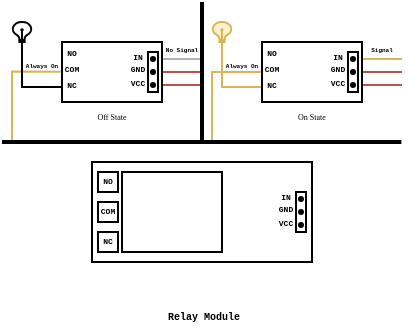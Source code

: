 <mxfile version="14.6.13" type="device"><diagram id="KyScANH4_LyC413uXvUD" name="Page-1"><mxGraphModel dx="302" dy="268" grid="1" gridSize="10" guides="1" tooltips="1" connect="1" arrows="1" fold="1" page="1" pageScale="1" pageWidth="200" pageHeight="200" math="0" shadow="0"><root><mxCell id="0"/><mxCell id="1" parent="0"/><mxCell id="dbmxGuqTeOE6AyYYhT4H-23" style="edgeStyle=orthogonalEdgeStyle;rounded=0;orthogonalLoop=1;jettySize=auto;html=1;exitX=0.971;exitY=1.117;exitDx=0;exitDy=0;endArrow=none;endFill=0;fillColor=#fff2cc;strokeColor=#d6b656;endSize=6;exitPerimeter=0;fontStyle=1" edge="1" parent="1"><mxGeometry relative="1" as="geometry"><mxPoint x="5" y="69.83" as="targetPoint"/><mxPoint x="29.42" y="34.83" as="sourcePoint"/><Array as="points"><mxPoint x="5" y="34.83"/></Array></mxGeometry></mxCell><mxCell id="__mafJRLsQZjsiswpQaa-36" value="&lt;font face=&quot;Courier New&quot; size=&quot;1&quot;&gt;&lt;b style=&quot;font-size: 3px&quot;&gt;Always On&lt;/b&gt;&lt;/font&gt;" style="text;html=1;strokeColor=none;fillColor=none;align=center;verticalAlign=middle;whiteSpace=wrap;rounded=0;" parent="1" vertex="1"><mxGeometry x="10" y="23.83" width="20" height="10" as="geometry"/></mxCell><mxCell id="__mafJRLsQZjsiswpQaa-47" value="&lt;font face=&quot;Courier New&quot; size=&quot;1&quot;&gt;&lt;b style=&quot;font-size: 3px&quot;&gt;Always On&lt;/b&gt;&lt;/font&gt;" style="text;html=1;strokeColor=none;fillColor=none;align=center;verticalAlign=middle;whiteSpace=wrap;rounded=0;" parent="1" vertex="1"><mxGeometry x="110" y="23.83" width="20" height="10" as="geometry"/></mxCell><mxCell id="__mafJRLsQZjsiswpQaa-46" value="&lt;font face=&quot;Courier New&quot; size=&quot;1&quot;&gt;&lt;b style=&quot;font-size: 3px&quot;&gt;Signal&lt;/b&gt;&lt;/font&gt;" style="text;html=1;strokeColor=none;fillColor=none;align=center;verticalAlign=middle;whiteSpace=wrap;rounded=0;" parent="1" vertex="1"><mxGeometry x="180" y="16.11" width="20" height="10" as="geometry"/></mxCell><mxCell id="__mafJRLsQZjsiswpQaa-35" value="&lt;font face=&quot;Courier New&quot; size=&quot;1&quot;&gt;&lt;b style=&quot;font-size: 3px&quot;&gt;No Signal&lt;/b&gt;&lt;/font&gt;" style="text;html=1;strokeColor=none;fillColor=none;align=center;verticalAlign=middle;whiteSpace=wrap;rounded=0;" parent="1" vertex="1"><mxGeometry x="80" y="16.11" width="20" height="10" as="geometry"/></mxCell><mxCell id="__mafJRLsQZjsiswpQaa-1" value="" style="rounded=0;whiteSpace=wrap;html=1;" parent="1" vertex="1"><mxGeometry x="45" y="80" width="110" height="50" as="geometry"/></mxCell><mxCell id="__mafJRLsQZjsiswpQaa-2" value="" style="rounded=0;whiteSpace=wrap;html=1;" parent="1" vertex="1"><mxGeometry x="60" y="85" width="50" height="40" as="geometry"/></mxCell><mxCell id="__mafJRLsQZjsiswpQaa-3" value="" style="rounded=0;whiteSpace=wrap;html=1;" parent="1" vertex="1"><mxGeometry x="48" y="85" width="10" height="10" as="geometry"/></mxCell><mxCell id="__mafJRLsQZjsiswpQaa-4" value="" style="rounded=0;whiteSpace=wrap;html=1;" parent="1" vertex="1"><mxGeometry x="48" y="100" width="10" height="10" as="geometry"/></mxCell><mxCell id="__mafJRLsQZjsiswpQaa-5" value="" style="rounded=0;whiteSpace=wrap;html=1;" parent="1" vertex="1"><mxGeometry x="48" y="115" width="10" height="10" as="geometry"/></mxCell><mxCell id="__mafJRLsQZjsiswpQaa-7" value="&lt;font style=&quot;font-size: 4px&quot; face=&quot;Courier New&quot;&gt;&lt;b&gt;NO&lt;/b&gt;&lt;/font&gt;" style="text;html=1;strokeColor=none;fillColor=none;align=center;verticalAlign=middle;whiteSpace=wrap;rounded=0;" parent="1" vertex="1"><mxGeometry x="53" y="82" height="10" as="geometry"/></mxCell><mxCell id="__mafJRLsQZjsiswpQaa-8" value="&lt;font style=&quot;font-size: 4px&quot; face=&quot;Courier New&quot;&gt;&lt;b&gt;COM&lt;/b&gt;&lt;/font&gt;" style="text;html=1;strokeColor=none;fillColor=none;align=center;verticalAlign=middle;whiteSpace=wrap;rounded=0;" parent="1" vertex="1"><mxGeometry x="53" y="100" height="3" as="geometry"/></mxCell><mxCell id="__mafJRLsQZjsiswpQaa-9" value="&lt;font style=&quot;font-size: 4px&quot; face=&quot;Courier New&quot;&gt;&lt;b&gt;NC&lt;/b&gt;&lt;/font&gt;" style="text;html=1;strokeColor=none;fillColor=none;align=center;verticalAlign=middle;whiteSpace=wrap;rounded=0;" parent="1" vertex="1"><mxGeometry x="53" y="115" height="3" as="geometry"/></mxCell><mxCell id="__mafJRLsQZjsiswpQaa-10" value="" style="rounded=0;whiteSpace=wrap;html=1;" parent="1" vertex="1"><mxGeometry x="147" y="95" width="5" height="20" as="geometry"/></mxCell><mxCell id="__mafJRLsQZjsiswpQaa-12" value="" style="ellipse;whiteSpace=wrap;html=1;aspect=fixed;strokeColor=none;fillColor=#000000;" parent="1" vertex="1"><mxGeometry x="148" y="97" width="3" height="3" as="geometry"/></mxCell><mxCell id="__mafJRLsQZjsiswpQaa-13" value="" style="ellipse;whiteSpace=wrap;html=1;aspect=fixed;strokeColor=none;fillColor=#000000;" parent="1" vertex="1"><mxGeometry x="148" y="103.5" width="3" height="3" as="geometry"/></mxCell><mxCell id="__mafJRLsQZjsiswpQaa-14" value="" style="ellipse;whiteSpace=wrap;html=1;aspect=fixed;strokeColor=none;fillColor=#000000;" parent="1" vertex="1"><mxGeometry x="148" y="110" width="3" height="3" as="geometry"/></mxCell><mxCell id="__mafJRLsQZjsiswpQaa-15" value="&lt;font face=&quot;Courier New&quot; style=&quot;font-size: 4px&quot;&gt;&lt;b&gt;VCC&lt;/b&gt;&lt;/font&gt;" style="text;html=1;strokeColor=none;fillColor=none;align=center;verticalAlign=middle;whiteSpace=wrap;rounded=0;" parent="1" vertex="1"><mxGeometry x="137" y="103" width="10" height="10" as="geometry"/></mxCell><mxCell id="__mafJRLsQZjsiswpQaa-16" value="&lt;font face=&quot;Courier New&quot; style=&quot;font-size: 4px&quot;&gt;&lt;b&gt;GND&lt;/b&gt;&lt;/font&gt;" style="text;html=1;strokeColor=none;fillColor=none;align=center;verticalAlign=middle;whiteSpace=wrap;rounded=0;" parent="1" vertex="1"><mxGeometry x="137" y="95.5" width="10" height="10" as="geometry"/></mxCell><mxCell id="__mafJRLsQZjsiswpQaa-17" value="&lt;font face=&quot;Courier New&quot; style=&quot;font-size: 4px&quot;&gt;&lt;b&gt;IN&lt;/b&gt;&lt;/font&gt;" style="text;html=1;strokeColor=none;fillColor=none;align=center;verticalAlign=middle;whiteSpace=wrap;rounded=0;" parent="1" vertex="1"><mxGeometry x="137" y="90" width="10" height="10" as="geometry"/></mxCell><mxCell id="__mafJRLsQZjsiswpQaa-27" style="edgeStyle=orthogonalEdgeStyle;rounded=0;orthogonalLoop=1;jettySize=auto;html=1;exitX=0;exitY=0.75;exitDx=0;exitDy=0;endArrow=none;endFill=0;" parent="1" source="__mafJRLsQZjsiswpQaa-19" edge="1"><mxGeometry relative="1" as="geometry"><mxPoint x="10" y="20" as="targetPoint"/></mxGeometry></mxCell><mxCell id="__mafJRLsQZjsiswpQaa-28" style="edgeStyle=orthogonalEdgeStyle;rounded=0;orthogonalLoop=1;jettySize=auto;html=1;exitX=1;exitY=0.25;exitDx=0;exitDy=0;endArrow=none;endFill=0;strokeColor=#B3B3B3;" parent="1" edge="1"><mxGeometry relative="1" as="geometry"><mxPoint x="100" y="28.45" as="targetPoint"/><mxPoint x="80" y="28.5" as="sourcePoint"/></mxGeometry></mxCell><mxCell id="__mafJRLsQZjsiswpQaa-31" style="edgeStyle=orthogonalEdgeStyle;rounded=0;orthogonalLoop=1;jettySize=auto;html=1;exitX=1;exitY=0.5;exitDx=0;exitDy=0;endArrow=none;endFill=0;fillColor=#f8cecc;strokeColor=#b85450;" parent="1" source="__mafJRLsQZjsiswpQaa-19" edge="1"><mxGeometry relative="1" as="geometry"><mxPoint x="100" y="34.966" as="targetPoint"/></mxGeometry></mxCell><mxCell id="__mafJRLsQZjsiswpQaa-32" style="edgeStyle=orthogonalEdgeStyle;rounded=0;orthogonalLoop=1;jettySize=auto;html=1;exitX=1;exitY=0.75;exitDx=0;exitDy=0;endArrow=none;endFill=0;fillColor=#f8cecc;strokeColor=#b85450;" parent="1" edge="1"><mxGeometry relative="1" as="geometry"><mxPoint x="100" y="41.483" as="targetPoint"/><mxPoint x="80" y="41.5" as="sourcePoint"/></mxGeometry></mxCell><mxCell id="__mafJRLsQZjsiswpQaa-19" value="" style="rounded=0;whiteSpace=wrap;html=1;" parent="1" vertex="1"><mxGeometry x="30" y="20" width="50" height="30" as="geometry"/></mxCell><mxCell id="__mafJRLsQZjsiswpQaa-22" value="&lt;font style=&quot;font-size: 4px&quot; face=&quot;Courier New&quot;&gt;&lt;b&gt;NO&lt;/b&gt;&lt;/font&gt;" style="text;html=1;strokeColor=none;fillColor=none;align=center;verticalAlign=middle;whiteSpace=wrap;rounded=0;" parent="1" vertex="1"><mxGeometry x="35" y="20" height="6.111" as="geometry"/></mxCell><mxCell id="__mafJRLsQZjsiswpQaa-23" value="&lt;font style=&quot;font-size: 4px&quot; face=&quot;Courier New&quot;&gt;&lt;b&gt;COM&lt;/b&gt;&lt;/font&gt;" style="text;html=1;strokeColor=none;fillColor=none;align=center;verticalAlign=middle;whiteSpace=wrap;rounded=0;" parent="1" vertex="1"><mxGeometry x="35" y="30" height="1.833" as="geometry"/></mxCell><mxCell id="__mafJRLsQZjsiswpQaa-24" value="&lt;font style=&quot;font-size: 4px&quot; face=&quot;Courier New&quot;&gt;&lt;b&gt;NC&lt;/b&gt;&lt;/font&gt;" style="text;html=1;strokeColor=none;fillColor=none;align=center;verticalAlign=middle;whiteSpace=wrap;rounded=0;" parent="1" vertex="1"><mxGeometry x="35" y="38.167" height="1.833" as="geometry"/></mxCell><mxCell id="__mafJRLsQZjsiswpQaa-37" style="edgeStyle=orthogonalEdgeStyle;rounded=0;orthogonalLoop=1;jettySize=auto;html=1;exitX=0.971;exitY=1.117;exitDx=0;exitDy=0;endArrow=none;endFill=0;fillColor=#fff2cc;strokeColor=#d6b656;endSize=6;exitPerimeter=0;" parent="1" source="__mafJRLsQZjsiswpQaa-47" edge="1"><mxGeometry relative="1" as="geometry"><mxPoint x="105" y="70" as="targetPoint"/><mxPoint x="125" y="35" as="sourcePoint"/><Array as="points"><mxPoint x="105" y="35"/></Array></mxGeometry></mxCell><mxCell id="__mafJRLsQZjsiswpQaa-38" style="edgeStyle=orthogonalEdgeStyle;rounded=0;orthogonalLoop=1;jettySize=auto;html=1;exitX=0;exitY=0.75;exitDx=0;exitDy=0;endArrow=none;endFill=0;fillColor=#fff2cc;strokeColor=#d6b656;" parent="1" source="__mafJRLsQZjsiswpQaa-42" edge="1"><mxGeometry relative="1" as="geometry"><mxPoint x="110" y="20" as="targetPoint"/></mxGeometry></mxCell><mxCell id="__mafJRLsQZjsiswpQaa-39" style="edgeStyle=orthogonalEdgeStyle;rounded=0;orthogonalLoop=1;jettySize=auto;html=1;exitX=1;exitY=0.25;exitDx=0;exitDy=0;endArrow=none;endFill=0;strokeColor=#d6b656;fillColor=#fff2cc;" parent="1" edge="1"><mxGeometry relative="1" as="geometry"><mxPoint x="200" y="28.45" as="targetPoint"/><mxPoint x="180.0" y="28.5" as="sourcePoint"/></mxGeometry></mxCell><mxCell id="__mafJRLsQZjsiswpQaa-40" style="edgeStyle=orthogonalEdgeStyle;rounded=0;orthogonalLoop=1;jettySize=auto;html=1;exitX=1;exitY=0.5;exitDx=0;exitDy=0;endArrow=none;endFill=0;fillColor=#f8cecc;strokeColor=#b85450;" parent="1" source="__mafJRLsQZjsiswpQaa-42" edge="1"><mxGeometry relative="1" as="geometry"><mxPoint x="200" y="34.966" as="targetPoint"/></mxGeometry></mxCell><mxCell id="__mafJRLsQZjsiswpQaa-41" style="edgeStyle=orthogonalEdgeStyle;rounded=0;orthogonalLoop=1;jettySize=auto;html=1;exitX=1;exitY=0.75;exitDx=0;exitDy=0;endArrow=none;endFill=0;fillColor=#f8cecc;strokeColor=#b85450;" parent="1" edge="1"><mxGeometry relative="1" as="geometry"><mxPoint x="200" y="41.483" as="targetPoint"/><mxPoint x="180" y="41.5" as="sourcePoint"/></mxGeometry></mxCell><mxCell id="__mafJRLsQZjsiswpQaa-42" value="" style="rounded=0;whiteSpace=wrap;html=1;" parent="1" vertex="1"><mxGeometry x="130" y="20" width="50" height="30" as="geometry"/></mxCell><mxCell id="__mafJRLsQZjsiswpQaa-43" value="&lt;font style=&quot;font-size: 4px&quot; face=&quot;Courier New&quot;&gt;&lt;b&gt;NO&lt;/b&gt;&lt;/font&gt;" style="text;html=1;strokeColor=none;fillColor=none;align=center;verticalAlign=middle;whiteSpace=wrap;rounded=0;" parent="1" vertex="1"><mxGeometry x="135" y="20" height="6.111" as="geometry"/></mxCell><mxCell id="__mafJRLsQZjsiswpQaa-44" value="&lt;font style=&quot;font-size: 4px&quot; face=&quot;Courier New&quot;&gt;&lt;b&gt;COM&lt;/b&gt;&lt;/font&gt;" style="text;html=1;strokeColor=none;fillColor=none;align=center;verticalAlign=middle;whiteSpace=wrap;rounded=0;" parent="1" vertex="1"><mxGeometry x="135" y="30" height="1.833" as="geometry"/></mxCell><mxCell id="__mafJRLsQZjsiswpQaa-45" value="&lt;font style=&quot;font-size: 4px&quot; face=&quot;Courier New&quot;&gt;&lt;b&gt;NC&lt;/b&gt;&lt;/font&gt;" style="text;html=1;strokeColor=none;fillColor=none;align=center;verticalAlign=middle;whiteSpace=wrap;rounded=0;" parent="1" vertex="1"><mxGeometry x="135" y="38.167" height="1.833" as="geometry"/></mxCell><mxCell id="__mafJRLsQZjsiswpQaa-48" value="" style="endArrow=none;html=1;strokeWidth=2;" parent="1" edge="1"><mxGeometry width="50" height="50" relative="1" as="geometry"><mxPoint x="100" y="70" as="sourcePoint"/><mxPoint x="100" y="0.01" as="targetPoint"/></mxGeometry></mxCell><mxCell id="__mafJRLsQZjsiswpQaa-50" value="" style="endArrow=none;html=1;strokeWidth=2;" parent="1" edge="1"><mxGeometry width="50" height="50" relative="1" as="geometry"><mxPoint x="199.7" y="70" as="sourcePoint"/><mxPoint x="100" y="70" as="targetPoint"/></mxGeometry></mxCell><mxCell id="__mafJRLsQZjsiswpQaa-51" value="" style="endArrow=none;html=1;strokeWidth=2;" parent="1" edge="1"><mxGeometry width="50" height="50" relative="1" as="geometry"><mxPoint x="100.7" y="70" as="sourcePoint"/><mxPoint x="0.001" y="70" as="targetPoint"/></mxGeometry></mxCell><mxCell id="__mafJRLsQZjsiswpQaa-53" value="&lt;font face=&quot;Courier New&quot; style=&quot;font-size: 5px ; line-height: 0%&quot;&gt;&lt;b&gt;Relay Module&lt;/b&gt;&lt;/font&gt;" style="text;html=1;strokeColor=none;fillColor=none;align=center;verticalAlign=middle;whiteSpace=wrap;rounded=0;" parent="1" vertex="1"><mxGeometry x="51" y="150" width="100" height="10" as="geometry"/></mxCell><mxCell id="dbmxGuqTeOE6AyYYhT4H-8" value="" style="group" vertex="1" connectable="0" parent="1"><mxGeometry x="63" y="20" width="15" height="25" as="geometry"/></mxCell><mxCell id="dbmxGuqTeOE6AyYYhT4H-1" value="" style="rounded=0;whiteSpace=wrap;html=1;" vertex="1" parent="dbmxGuqTeOE6AyYYhT4H-8"><mxGeometry x="10" y="5" width="5" height="20" as="geometry"/></mxCell><mxCell id="dbmxGuqTeOE6AyYYhT4H-2" value="" style="ellipse;whiteSpace=wrap;html=1;aspect=fixed;strokeColor=none;fillColor=#000000;" vertex="1" parent="dbmxGuqTeOE6AyYYhT4H-8"><mxGeometry x="11" y="7" width="3" height="3" as="geometry"/></mxCell><mxCell id="dbmxGuqTeOE6AyYYhT4H-3" value="" style="ellipse;whiteSpace=wrap;html=1;aspect=fixed;strokeColor=none;fillColor=#000000;" vertex="1" parent="dbmxGuqTeOE6AyYYhT4H-8"><mxGeometry x="11" y="13.5" width="3" height="3" as="geometry"/></mxCell><mxCell id="dbmxGuqTeOE6AyYYhT4H-4" value="" style="ellipse;whiteSpace=wrap;html=1;aspect=fixed;strokeColor=none;fillColor=#000000;" vertex="1" parent="dbmxGuqTeOE6AyYYhT4H-8"><mxGeometry x="11" y="20" width="3" height="3" as="geometry"/></mxCell><mxCell id="dbmxGuqTeOE6AyYYhT4H-5" value="&lt;font face=&quot;Courier New&quot; style=&quot;font-size: 4px&quot;&gt;&lt;b&gt;VCC&lt;/b&gt;&lt;/font&gt;" style="text;html=1;strokeColor=none;fillColor=none;align=center;verticalAlign=middle;whiteSpace=wrap;rounded=0;" vertex="1" parent="dbmxGuqTeOE6AyYYhT4H-8"><mxGeometry y="13" width="10" height="10" as="geometry"/></mxCell><mxCell id="dbmxGuqTeOE6AyYYhT4H-6" value="&lt;font face=&quot;Courier New&quot; style=&quot;font-size: 4px&quot;&gt;&lt;b&gt;GND&lt;/b&gt;&lt;/font&gt;" style="text;html=1;strokeColor=none;fillColor=none;align=center;verticalAlign=middle;whiteSpace=wrap;rounded=0;" vertex="1" parent="dbmxGuqTeOE6AyYYhT4H-8"><mxGeometry y="5.5" width="10" height="10" as="geometry"/></mxCell><mxCell id="dbmxGuqTeOE6AyYYhT4H-7" value="&lt;font face=&quot;Courier New&quot; style=&quot;font-size: 4px&quot;&gt;&lt;b&gt;IN&lt;/b&gt;&lt;/font&gt;" style="text;html=1;strokeColor=none;fillColor=none;align=center;verticalAlign=middle;whiteSpace=wrap;rounded=0;" vertex="1" parent="dbmxGuqTeOE6AyYYhT4H-8"><mxGeometry width="10" height="10" as="geometry"/></mxCell><mxCell id="dbmxGuqTeOE6AyYYhT4H-17" value="" style="group" vertex="1" connectable="0" parent="1"><mxGeometry x="163" y="20" width="15" height="25" as="geometry"/></mxCell><mxCell id="dbmxGuqTeOE6AyYYhT4H-9" value="" style="rounded=0;whiteSpace=wrap;html=1;" vertex="1" parent="dbmxGuqTeOE6AyYYhT4H-17"><mxGeometry x="10" y="5" width="5" height="20" as="geometry"/></mxCell><mxCell id="dbmxGuqTeOE6AyYYhT4H-10" value="" style="ellipse;whiteSpace=wrap;html=1;aspect=fixed;strokeColor=none;fillColor=#000000;" vertex="1" parent="dbmxGuqTeOE6AyYYhT4H-17"><mxGeometry x="11" y="7" width="3" height="3" as="geometry"/></mxCell><mxCell id="dbmxGuqTeOE6AyYYhT4H-11" value="" style="ellipse;whiteSpace=wrap;html=1;aspect=fixed;strokeColor=none;fillColor=#000000;" vertex="1" parent="dbmxGuqTeOE6AyYYhT4H-17"><mxGeometry x="11" y="13.5" width="3" height="3" as="geometry"/></mxCell><mxCell id="dbmxGuqTeOE6AyYYhT4H-12" value="" style="ellipse;whiteSpace=wrap;html=1;aspect=fixed;strokeColor=none;fillColor=#000000;" vertex="1" parent="dbmxGuqTeOE6AyYYhT4H-17"><mxGeometry x="11" y="20" width="3" height="3" as="geometry"/></mxCell><mxCell id="dbmxGuqTeOE6AyYYhT4H-13" value="&lt;font face=&quot;Courier New&quot; style=&quot;font-size: 4px&quot;&gt;&lt;b&gt;VCC&lt;/b&gt;&lt;/font&gt;" style="text;html=1;strokeColor=none;fillColor=none;align=center;verticalAlign=middle;whiteSpace=wrap;rounded=0;" vertex="1" parent="dbmxGuqTeOE6AyYYhT4H-17"><mxGeometry y="13" width="10" height="10" as="geometry"/></mxCell><mxCell id="dbmxGuqTeOE6AyYYhT4H-14" value="&lt;font face=&quot;Courier New&quot; style=&quot;font-size: 4px&quot;&gt;&lt;b&gt;GND&lt;/b&gt;&lt;/font&gt;" style="text;html=1;strokeColor=none;fillColor=none;align=center;verticalAlign=middle;whiteSpace=wrap;rounded=0;" vertex="1" parent="dbmxGuqTeOE6AyYYhT4H-17"><mxGeometry y="5.5" width="10" height="10" as="geometry"/></mxCell><mxCell id="dbmxGuqTeOE6AyYYhT4H-15" value="&lt;font face=&quot;Courier New&quot; style=&quot;font-size: 4px&quot;&gt;&lt;b&gt;IN&lt;/b&gt;&lt;/font&gt;" style="text;html=1;strokeColor=none;fillColor=none;align=center;verticalAlign=middle;whiteSpace=wrap;rounded=0;" vertex="1" parent="dbmxGuqTeOE6AyYYhT4H-17"><mxGeometry width="10" height="10" as="geometry"/></mxCell><mxCell id="dbmxGuqTeOE6AyYYhT4H-18" value="" style="html=1;verticalLabelPosition=bottom;align=center;labelBackgroundColor=#ffffff;verticalAlign=top;strokeWidth=1;shadow=0;dashed=0;shape=mxgraph.ios7.icons.lightbulb;" vertex="1" parent="1"><mxGeometry x="5" y="10" width="10" height="10" as="geometry"/></mxCell><mxCell id="dbmxGuqTeOE6AyYYhT4H-19" value="&lt;font style=&quot;font-size: 4px&quot; face=&quot;Lucida Console&quot;&gt;Off State&lt;/font&gt;" style="text;html=1;strokeColor=none;fillColor=none;align=center;verticalAlign=middle;whiteSpace=wrap;rounded=0;" vertex="1" parent="1"><mxGeometry x="35" y="50" width="40" height="10" as="geometry"/></mxCell><mxCell id="dbmxGuqTeOE6AyYYhT4H-21" value="" style="html=1;verticalLabelPosition=bottom;align=center;labelBackgroundColor=#ffffff;verticalAlign=top;strokeWidth=1;shadow=0;dashed=0;shape=mxgraph.ios7.icons.lightbulb;fillColor=#fff2cc;strokeColor=#d6b656;" vertex="1" parent="1"><mxGeometry x="105" y="10" width="10" height="10" as="geometry"/></mxCell><mxCell id="dbmxGuqTeOE6AyYYhT4H-22" value="&lt;font style=&quot;font-size: 4px&quot; face=&quot;Lucida Console&quot;&gt;On State&lt;/font&gt;" style="text;html=1;strokeColor=none;fillColor=none;align=center;verticalAlign=middle;whiteSpace=wrap;rounded=0;" vertex="1" parent="1"><mxGeometry x="135" y="50" width="40" height="10" as="geometry"/></mxCell></root></mxGraphModel></diagram></mxfile>